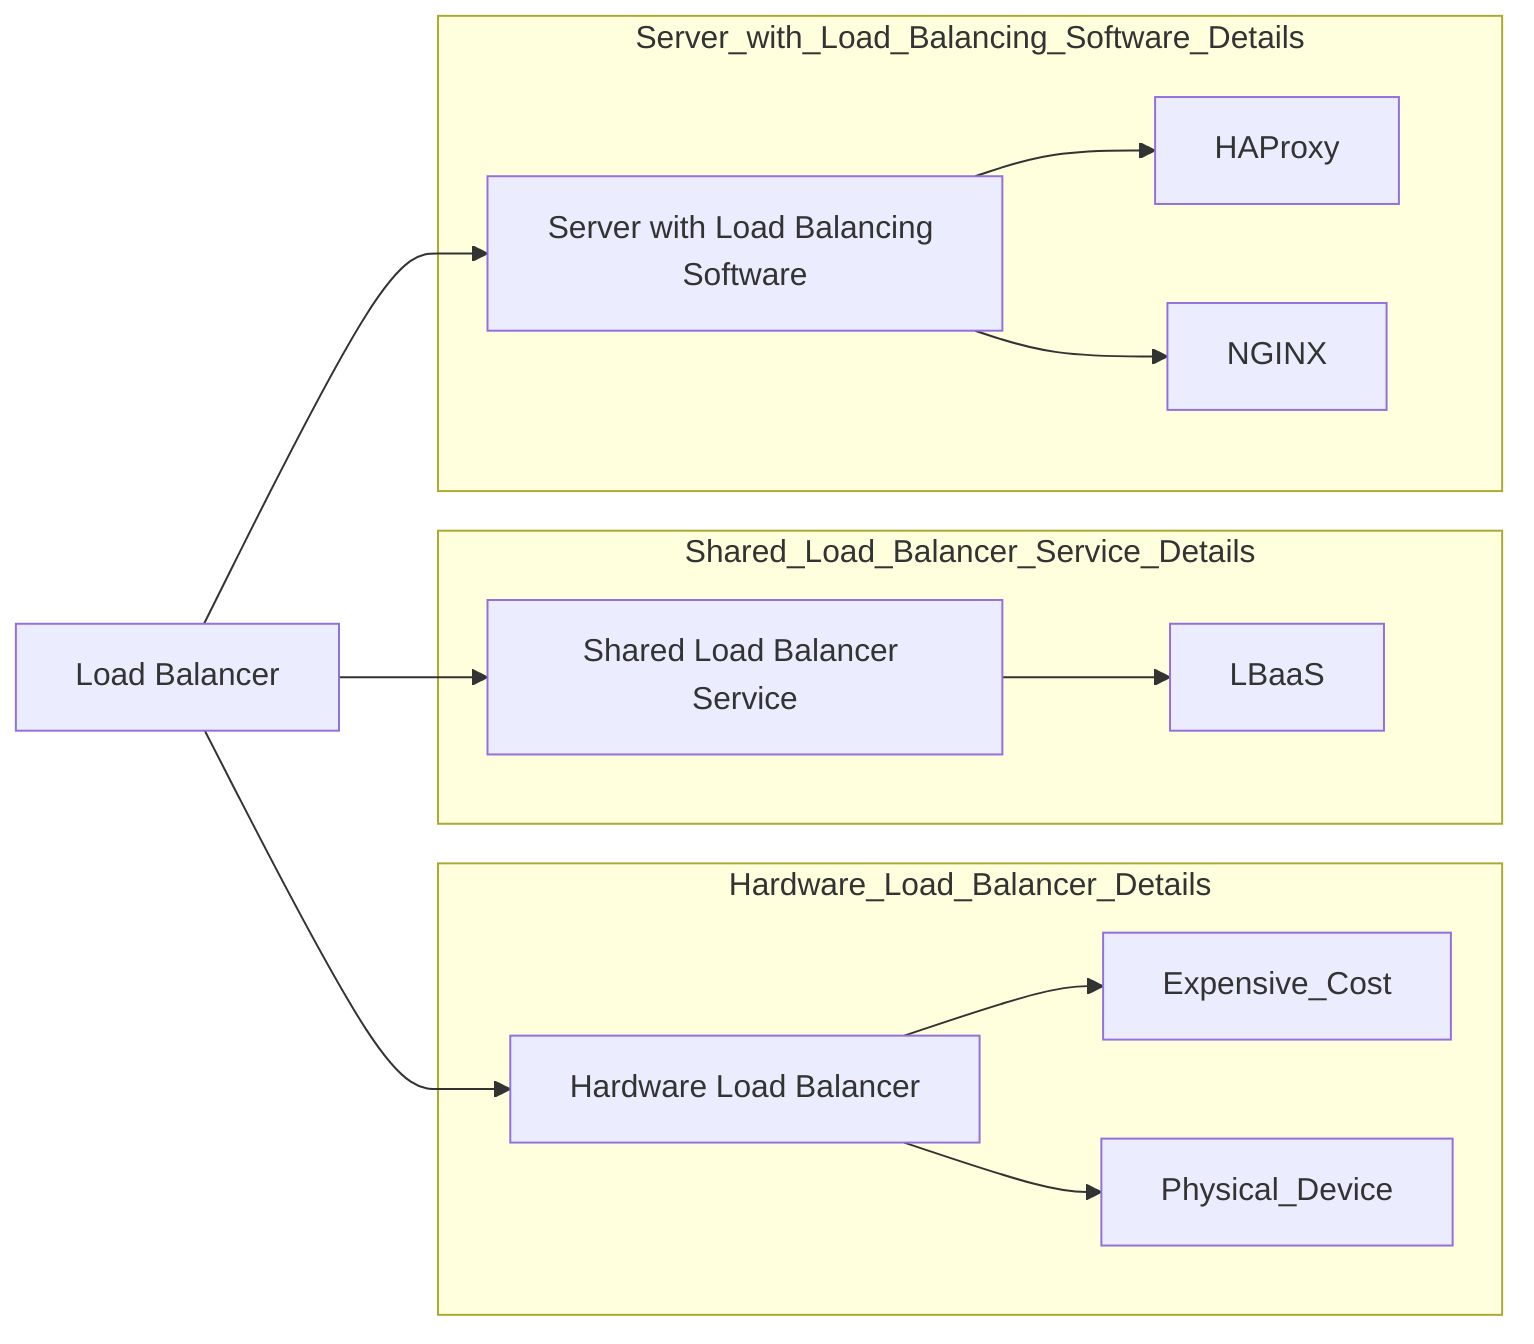graph LR
    Load_Balancer[Load Balancer]
    Hardware_Load_Balancer[Hardware Load Balancer]
    Shared_Load_Balancer_Service[Shared Load Balancer Service]
    Server_with_Load_Balancing_Software[Server with Load Balancing Software]

    Load_Balancer --> Hardware_Load_Balancer
    Load_Balancer --> Shared_Load_Balancer_Service
    Load_Balancer --> Server_with_Load_Balancing_Software

    subgraph Hardware_Load_Balancer_Details
        Hardware_Load_Balancer --> Expensive_Cost
        Hardware_Load_Balancer --> Physical_Device
    end

    subgraph Shared_Load_Balancer_Service_Details
        Shared_Load_Balancer_Service --> LBaaS
    end

    subgraph Server_with_Load_Balancing_Software_Details
        Server_with_Load_Balancing_Software --> HAProxy
        Server_with_Load_Balancing_Software --> NGINX
    end